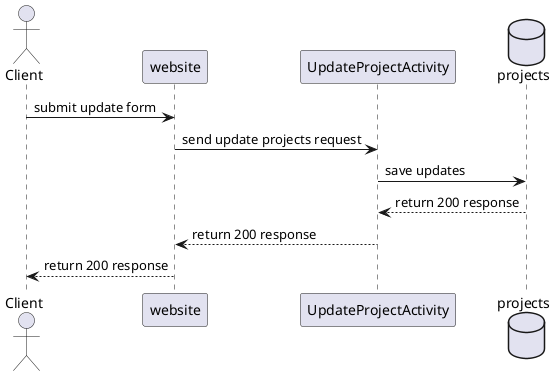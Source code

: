 @startuml
actor Client
participant website
participant UpdateProjectActivity
database projects

Client -> website: submit update form
website -> UpdateProjectActivity: send update projects request
UpdateProjectActivity -> projects: save updates
UpdateProjectActivity <-- projects: return 200 response
website <-- UpdateProjectActivity: return 200 response
Client <-- website: return 200 response
@enduml